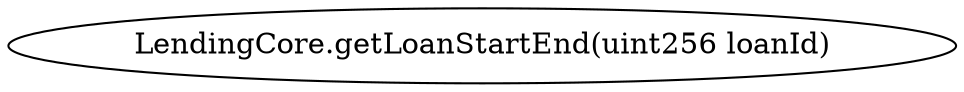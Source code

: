 digraph "" {
	graph [bb="0,0,385.73,36"];
	node [label="\N"];
	"LendingCore.getLoanStartEnd(uint256 loanId)"	 [height=0.5,
		pos="192.86,18",
		width=5.3573];
}
digraph "" {
	graph [bb="0,0,385.73,36"];
	node [label="\N"];
	"LendingCore.getLoanStartEnd(uint256 loanId)"	 [height=0.5,
		pos="192.86,18",
		width=5.3573];
}
